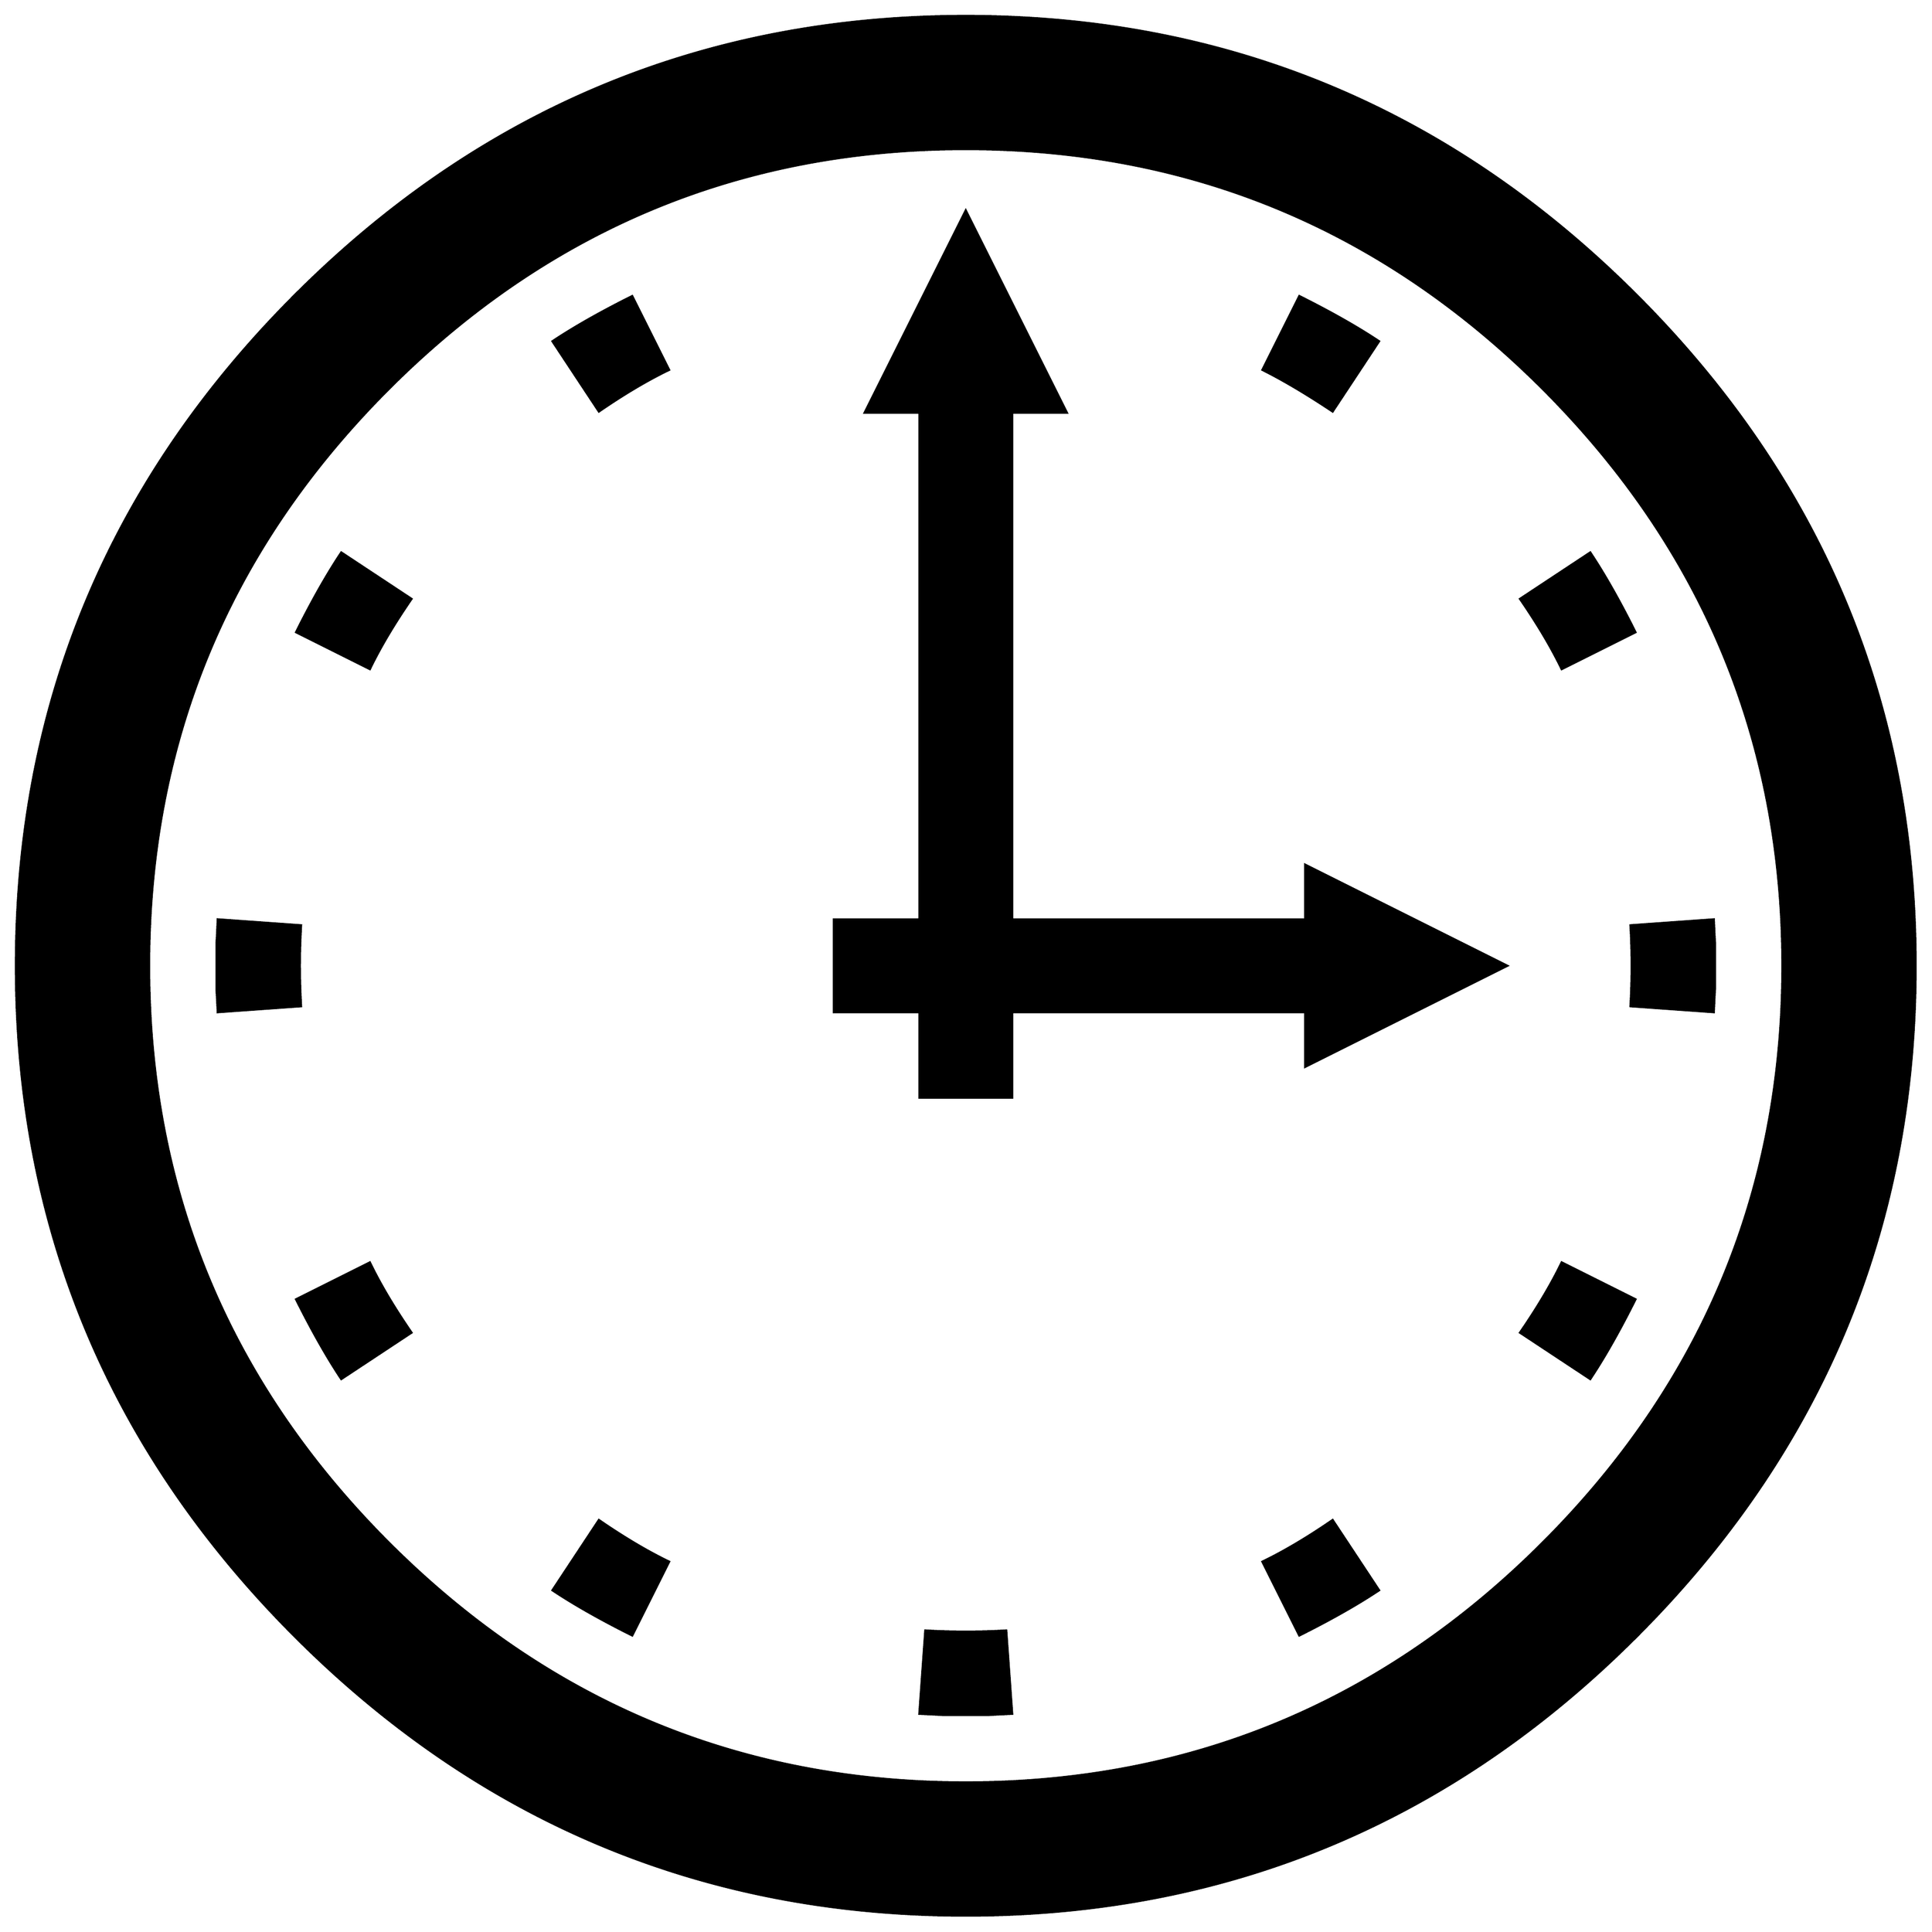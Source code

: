 


\begin{tikzpicture}[y=0.80pt, x=0.80pt, yscale=-1.0, xscale=1.0, inner sep=0pt, outer sep=0pt]
\begin{scope}[shift={(100.0,1706.0)},nonzero rule]
  \path[draw=.,fill=.,line width=1.600pt] (1682.0,-582.0) ..
    controls (1682.0,-362.0) and (1603.667,-173.667) ..
    (1447.0,-17.0) .. controls (1290.333,139.667) and (1102.0,218.0)
    .. (882.0,218.0) .. controls (662.0,218.0) and (473.667,139.667)
    .. (317.0,-17.0) .. controls (160.333,-173.667) and
    (82.0,-362.0) .. (82.0,-582.0) .. controls (82.0,-802.0) and
    (160.333,-990.333) .. (317.0,-1147.0) .. controls
    (473.667,-1303.667) and (662.0,-1382.0) .. (882.0,-1382.0) ..
    controls (1102.0,-1382.0) and (1290.333,-1303.667) ..
    (1447.0,-1147.0) .. controls (1603.667,-990.333) and
    (1682.0,-802.0) .. (1682.0,-582.0) -- cycle(1570.0,-582.0)
    .. controls (1570.0,-771.333) and (1502.667,-933.333) ..
    (1368.0,-1068.0) .. controls (1233.333,-1202.667) and
    (1071.333,-1270.0) .. (882.0,-1270.0) .. controls
    (692.667,-1270.0) and (530.667,-1202.667) .. (396.0,-1068.0) ..
    controls (261.333,-933.333) and (194.0,-771.333) .. (194.0,-582.0)
    .. controls (194.0,-392.667) and (261.333,-230.667) ..
    (396.0,-96.0) .. controls (530.667,38.667) and (692.667,106.0) ..
    (882.0,106.0) .. controls (1071.333,106.0) and (1233.333,38.667)
    .. (1368.0,-96.0) .. controls (1502.667,-230.667) and
    (1570.0,-392.667) .. (1570.0,-582.0) -- cycle(1230.0,-1108.0)
    -- (1191.0,-1049.0) .. controls (1169.0,-1063.667) and
    (1149.333,-1075.333) .. (1132.0,-1084.0) -- (1163.0,-1146.0) ..
    controls (1189.667,-1132.667) and (1212.0,-1120.0) ..
    (1230.0,-1108.0) -- cycle(1446.0,-863.0) -- (1384.0,-832.0)
    .. controls (1375.333,-850.0) and (1363.667,-869.667) ..
    (1349.0,-891.0) -- (1408.0,-930.0) .. controls
    (1420.0,-912.0) and (1432.667,-889.667) .. (1446.0,-863.0) --
    cycle(1513.0,-562.0) .. controls (1513.0,-564.0) and
    (1512.667,-557.667) .. (1512.0,-543.0) -- (1442.0,-548.0) ..
    controls (1443.333,-570.667) and (1443.333,-593.333) ..
    (1442.0,-616.0) -- (1512.0,-621.0) .. controls
    (1512.667,-606.333) and (1513.0,-600.0) .. (1513.0,-602.0) --
    (1513.0,-562.0) -- cycle(1338.0,-582.0) -- (1168.0,-497.0)
    -- (1168.0,-543.0) -- (921.0,-543.0) -- (921.0,-471.0) --
    (843.0,-471.0) -- (843.0,-543.0) -- (771.0,-543.0) --
    (771.0,-621.0) -- (843.0,-621.0) -- (843.0,-1048.0) --
    (797.0,-1048.0) -- (882.0,-1218.0) -- (967.0,-1048.0) --
    (921.0,-1048.0) -- (921.0,-621.0) -- (1168.0,-621.0) --
    (1168.0,-667.0) -- (1338.0,-582.0) -- cycle(632.0,-1084.0)
    .. controls (614.0,-1075.333) and (594.333,-1063.667) ..
    (573.0,-1049.0) -- (534.0,-1108.0) .. controls
    (552.0,-1120.0) and (574.333,-1132.667) .. (601.0,-1146.0) --
    (632.0,-1084.0) -- cycle(1446.0,-301.0) .. controls
    (1432.667,-274.333) and (1420.0,-252.0) .. (1408.0,-234.0) --
    (1349.0,-273.0) .. controls (1363.667,-294.333) and
    (1375.333,-314.0) .. (1384.0,-332.0) -- (1446.0,-301.0) --
    cycle(415.0,-891.0) .. controls (400.333,-869.667) and
    (388.667,-850.0) .. (380.0,-832.0) -- (318.0,-863.0) ..
    controls (331.333,-889.667) and (344.0,-912.0) .. (356.0,-930.0)
    -- (415.0,-891.0) -- cycle(1230.0,-56.0) .. controls
    (1212.0,-44.0) and (1189.667,-31.333) .. (1163.0,-18.0) --
    (1132.0,-80.0) .. controls (1150.0,-88.667) and
    (1169.667,-100.333) .. (1191.0,-115.0) -- (1230.0,-56.0) --
    cycle(921.0,48.0) .. controls (907.0,48.667) and (900.667,49.0)
    .. (902.0,49.0) -- (862.0,49.0) .. controls (863.333,49.0) and
    (857.0,48.667) .. (843.0,48.0) -- (848.0,-22.0) .. controls
    (870.667,-20.667) and (893.333,-20.667) .. (916.0,-22.0) --
    (921.0,48.0) -- cycle(322.0,-548.0) -- (252.0,-543.0) ..
    controls (251.333,-556.333) and (251.0,-562.333) .. (251.0,-561.0)
    -- (251.0,-602.0) .. controls (251.0,-600.0) and
    (251.333,-606.333) .. (252.0,-621.0) -- (322.0,-616.0) ..
    controls (320.667,-593.333) and (320.667,-570.667) .. (322.0,-548.0)
    -- cycle(415.0,-273.0) -- (356.0,-234.0) .. controls
    (344.0,-252.0) and (331.333,-274.333) .. (318.0,-301.0) --
    (380.0,-332.0) .. controls (388.667,-314.0) and (400.333,-294.333)
    .. (415.0,-273.0) -- cycle(632.0,-80.0) -- (601.0,-18.0) ..
    controls (574.333,-31.333) and (552.0,-44.0) .. (534.0,-56.0) --
    (573.0,-115.0) .. controls (594.333,-100.333) and (614.0,-88.667)
    .. (632.0,-80.0) -- cycle;
\end{scope}

\end{tikzpicture}

